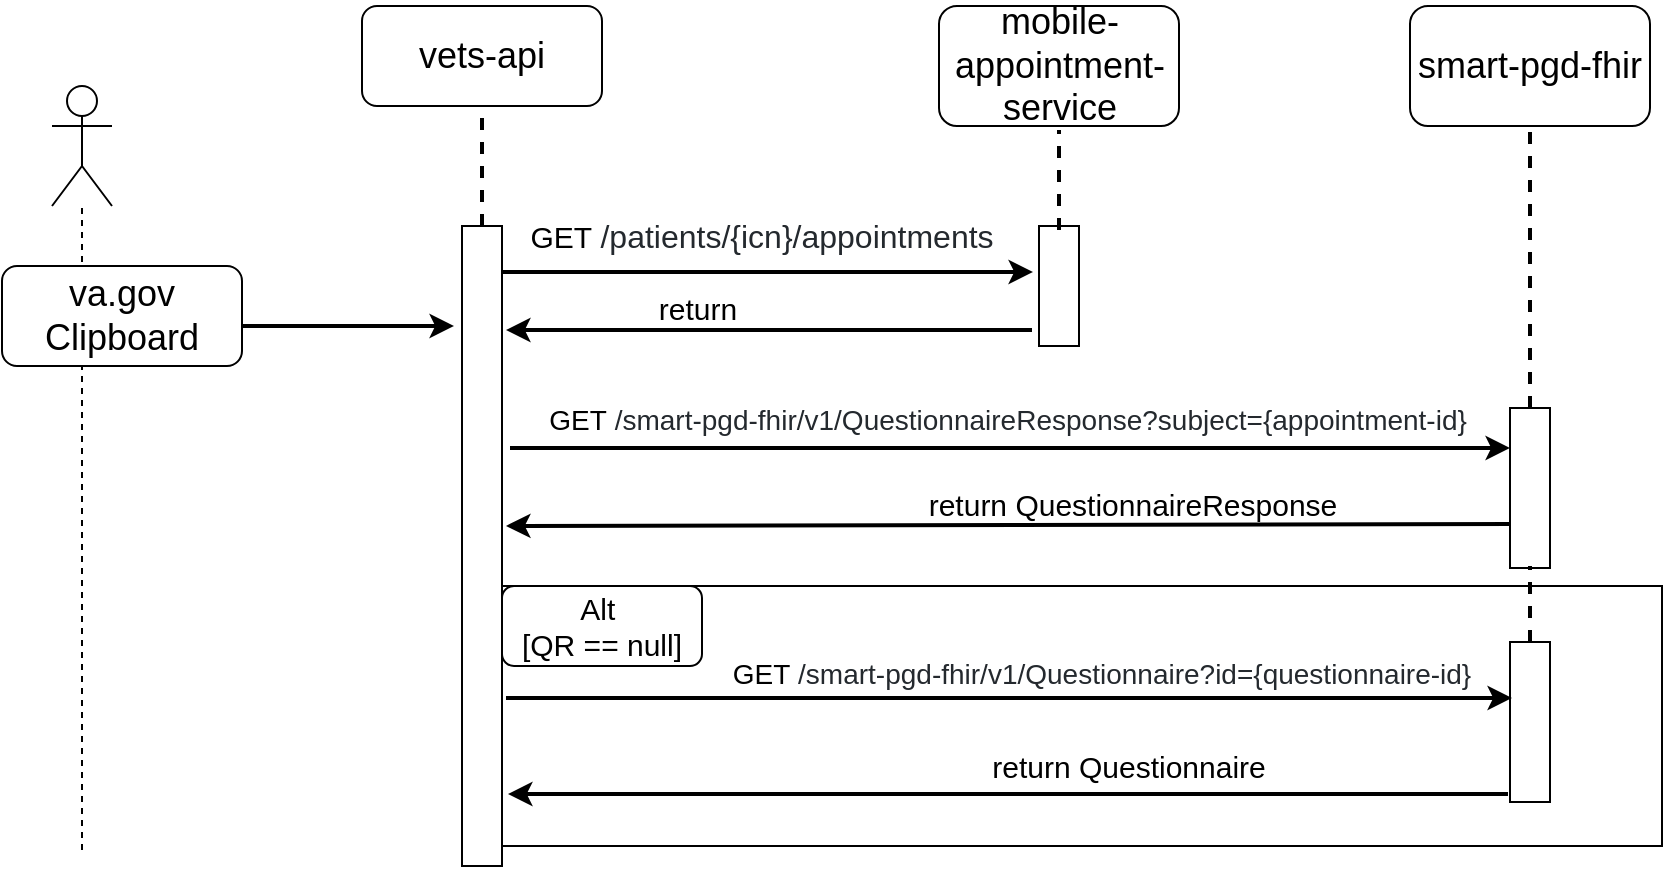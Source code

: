<mxfile version="13.7.3" type="device"><diagram id="4LoWcO1C7rsV_6aZql2c" name="Page-1"><mxGraphModel dx="1106" dy="495" grid="1" gridSize="10" guides="1" tooltips="1" connect="1" arrows="1" fold="1" page="1" pageScale="1" pageWidth="850" pageHeight="1100" math="0" shadow="0"><root><mxCell id="0"/><mxCell id="1" parent="0"/><mxCell id="785W98t3jJekhAdJIZ99-1" value="" style="rounded=0;whiteSpace=wrap;html=1;" parent="1" vertex="1"><mxGeometry x="230" y="120" width="20" height="320" as="geometry"/></mxCell><mxCell id="785W98t3jJekhAdJIZ99-2" value="&lt;font style=&quot;font-size: 18px&quot;&gt;vets-api&lt;/font&gt;" style="rounded=1;whiteSpace=wrap;html=1;strokeColor=#000000;fillColor=#ffffff;" parent="1" vertex="1"><mxGeometry x="180" y="10" width="120" height="50" as="geometry"/></mxCell><mxCell id="785W98t3jJekhAdJIZ99-3" value="" style="endArrow=none;dashed=1;html=1;strokeWidth=2;exitX=0.5;exitY=0;exitDx=0;exitDy=0;" parent="1" source="785W98t3jJekhAdJIZ99-1" edge="1"><mxGeometry width="50" height="50" relative="1" as="geometry"><mxPoint x="190" y="110" as="sourcePoint"/><mxPoint x="240" y="60" as="targetPoint"/></mxGeometry></mxCell><mxCell id="785W98t3jJekhAdJIZ99-4" value="" style="endArrow=none;dashed=1;html=1;" parent="1" target="785W98t3jJekhAdJIZ99-5" edge="1"><mxGeometry width="50" height="50" relative="1" as="geometry"><mxPoint x="40" y="432" as="sourcePoint"/><mxPoint x="40" y="80" as="targetPoint"/></mxGeometry></mxCell><mxCell id="785W98t3jJekhAdJIZ99-5" value="" style="shape=umlActor;verticalLabelPosition=bottom;verticalAlign=top;html=1;outlineConnect=0;" parent="1" vertex="1"><mxGeometry x="25" y="50" width="30" height="60" as="geometry"/></mxCell><mxCell id="785W98t3jJekhAdJIZ99-6" value="&lt;font style=&quot;font-size: 18px&quot;&gt;va.gov Clipboard&lt;/font&gt;" style="rounded=1;whiteSpace=wrap;html=1;strokeColor=#000000;fillColor=#ffffff;" parent="1" vertex="1"><mxGeometry y="140" width="120" height="50" as="geometry"/></mxCell><mxCell id="785W98t3jJekhAdJIZ99-7" value="" style="endArrow=classic;html=1;strokeWidth=2;" parent="1" edge="1"><mxGeometry width="50" height="50" relative="1" as="geometry"><mxPoint x="120" y="170" as="sourcePoint"/><mxPoint x="226" y="170" as="targetPoint"/></mxGeometry></mxCell><mxCell id="785W98t3jJekhAdJIZ99-8" value="" style="rounded=0;whiteSpace=wrap;html=1;" parent="1" vertex="1"><mxGeometry x="518.5" y="120" width="20" height="60" as="geometry"/></mxCell><mxCell id="785W98t3jJekhAdJIZ99-9" value="" style="endArrow=classic;html=1;strokeWidth=2;entryX=-0.15;entryY=0.383;entryDx=0;entryDy=0;entryPerimeter=0;" parent="1" edge="1" target="785W98t3jJekhAdJIZ99-8"><mxGeometry width="50" height="50" relative="1" as="geometry"><mxPoint x="250" y="143" as="sourcePoint"/><mxPoint x="436" y="140" as="targetPoint"/></mxGeometry></mxCell><mxCell id="785W98t3jJekhAdJIZ99-10" value="&lt;font style=&quot;font-size: 15px&quot;&gt;GET&amp;nbsp;&lt;/font&gt;&lt;span style=&quot;color: rgb(36 , 41 , 46) ; font-family: , , &amp;#34;segoe ui&amp;#34; , &amp;#34;helvetica&amp;#34; , &amp;#34;arial&amp;#34; , sans-serif , &amp;#34;apple color emoji&amp;#34; , &amp;#34;segoe ui emoji&amp;#34; ; font-size: 16px ; text-align: -webkit-left ; background-color: rgb(255 , 255 , 255)&quot;&gt;/patients/{icn}/appointments&lt;/span&gt;" style="text;html=1;strokeColor=none;fillColor=none;align=center;verticalAlign=middle;whiteSpace=wrap;rounded=0;" parent="1" vertex="1"><mxGeometry x="250" y="110" width="260" height="30" as="geometry"/></mxCell><mxCell id="785W98t3jJekhAdJIZ99-12" value="" style="endArrow=classic;html=1;strokeWidth=2;exitX=-0.175;exitY=0.867;exitDx=0;exitDy=0;exitPerimeter=0;" parent="1" edge="1" source="785W98t3jJekhAdJIZ99-8"><mxGeometry width="50" height="50" relative="1" as="geometry"><mxPoint x="470" y="172" as="sourcePoint"/><mxPoint x="252" y="172" as="targetPoint"/></mxGeometry></mxCell><mxCell id="785W98t3jJekhAdJIZ99-13" value="return" style="text;html=1;strokeColor=none;fillColor=none;align=center;verticalAlign=middle;whiteSpace=wrap;rounded=0;fontSize=15;" parent="1" vertex="1"><mxGeometry x="328" y="151" width="40" height="20" as="geometry"/></mxCell><mxCell id="785W98t3jJekhAdJIZ99-14" value="&lt;font style=&quot;font-size: 18px&quot;&gt;mobile-appointment-service&lt;/font&gt;" style="rounded=1;whiteSpace=wrap;html=1;strokeColor=#000000;fillColor=#ffffff;" parent="1" vertex="1"><mxGeometry x="468.5" y="10" width="120" height="60" as="geometry"/></mxCell><mxCell id="785W98t3jJekhAdJIZ99-15" value="" style="endArrow=none;dashed=1;html=1;strokeWidth=2;exitX=0.5;exitY=0;exitDx=0;exitDy=0;" parent="1" edge="1"><mxGeometry width="50" height="50" relative="1" as="geometry"><mxPoint x="528.5" y="122" as="sourcePoint"/><mxPoint x="528.5" y="72" as="targetPoint"/></mxGeometry></mxCell><mxCell id="785W98t3jJekhAdJIZ99-18" value="" style="endArrow=classic;html=1;strokeWidth=2;exitX=1.2;exitY=0.347;exitDx=0;exitDy=0;exitPerimeter=0;entryX=0;entryY=0.25;entryDx=0;entryDy=0;" parent="1" source="785W98t3jJekhAdJIZ99-1" target="785W98t3jJekhAdJIZ99-17" edge="1"><mxGeometry width="50" height="50" relative="1" as="geometry"><mxPoint x="440" y="230" as="sourcePoint"/><mxPoint x="590" y="230" as="targetPoint"/></mxGeometry></mxCell><mxCell id="785W98t3jJekhAdJIZ99-19" value="&lt;font style=&quot;font-size: 14px;&quot;&gt;GET&amp;nbsp;&lt;span style=&quot;color: rgb(36, 41, 46); font-size: 14px; text-align: -webkit-left; background-color: rgb(255, 255, 255);&quot;&gt;/smart-pgd-fhir/v1/QuestionnaireResponse?subject={appointment-id}&lt;/span&gt;&amp;nbsp;&lt;br style=&quot;font-size: 14px;&quot;&gt;&lt;br style=&quot;font-size: 14px;&quot;&gt;&lt;/font&gt;" style="text;html=1;strokeColor=none;fillColor=none;align=center;verticalAlign=middle;whiteSpace=wrap;rounded=0;fontSize=14;" parent="1" vertex="1"><mxGeometry x="260" y="205" width="490" height="40" as="geometry"/></mxCell><mxCell id="785W98t3jJekhAdJIZ99-20" value="" style="endArrow=classic;html=1;strokeWidth=2;entryX=1.1;entryY=0.478;entryDx=0;entryDy=0;entryPerimeter=0;exitX=0.05;exitY=0.888;exitDx=0;exitDy=0;exitPerimeter=0;" parent="1" edge="1"><mxGeometry width="50" height="50" relative="1" as="geometry"><mxPoint x="755" y="269.04" as="sourcePoint"/><mxPoint x="252" y="269.96" as="targetPoint"/></mxGeometry></mxCell><mxCell id="785W98t3jJekhAdJIZ99-21" value="return QuestionnaireResponse" style="text;html=1;strokeColor=none;fillColor=none;align=center;verticalAlign=middle;whiteSpace=wrap;rounded=0;fontSize=15;" parent="1" vertex="1"><mxGeometry x="429.5" y="249" width="271" height="20" as="geometry"/></mxCell><mxCell id="785W98t3jJekhAdJIZ99-22" value="&lt;font style=&quot;font-size: 18px&quot;&gt;smart-pgd-fhir&lt;/font&gt;" style="rounded=1;whiteSpace=wrap;html=1;strokeColor=#000000;fillColor=#ffffff;" parent="1" vertex="1"><mxGeometry x="704" y="10" width="120" height="60" as="geometry"/></mxCell><mxCell id="785W98t3jJekhAdJIZ99-23" value="" style="endArrow=none;dashed=1;html=1;strokeWidth=2;exitX=0.5;exitY=0;exitDx=0;exitDy=0;exitPerimeter=0;" parent="1" source="785W98t3jJekhAdJIZ99-17" edge="1"><mxGeometry width="50" height="50" relative="1" as="geometry"><mxPoint x="764" y="200" as="sourcePoint"/><mxPoint x="764" y="72" as="targetPoint"/></mxGeometry></mxCell><mxCell id="785W98t3jJekhAdJIZ99-25" value="" style="rounded=0;whiteSpace=wrap;html=1;fontSize=15;" parent="1" vertex="1"><mxGeometry x="250" y="300" width="580" height="130" as="geometry"/></mxCell><mxCell id="785W98t3jJekhAdJIZ99-17" value="" style="rounded=0;whiteSpace=wrap;html=1;" parent="1" vertex="1"><mxGeometry x="754" y="211" width="20" height="80" as="geometry"/></mxCell><mxCell id="785W98t3jJekhAdJIZ99-26" value="" style="endArrow=none;dashed=1;html=1;strokeWidth=2;exitX=0.5;exitY=0;exitDx=0;exitDy=0;exitPerimeter=0;" parent="1" source="785W98t3jJekhAdJIZ99-27" edge="1"><mxGeometry width="50" height="50" relative="1" as="geometry"><mxPoint x="764" y="318" as="sourcePoint"/><mxPoint x="764" y="290" as="targetPoint"/></mxGeometry></mxCell><mxCell id="785W98t3jJekhAdJIZ99-27" value="" style="rounded=0;whiteSpace=wrap;html=1;" parent="1" vertex="1"><mxGeometry x="754" y="328" width="20" height="80" as="geometry"/></mxCell><mxCell id="785W98t3jJekhAdJIZ99-30" value="Alt&amp;nbsp;&lt;br&gt;[QR == null]" style="rounded=1;whiteSpace=wrap;html=1;fontSize=15;" parent="1" vertex="1"><mxGeometry x="250" y="300" width="100" height="40" as="geometry"/></mxCell><mxCell id="785W98t3jJekhAdJIZ99-32" value="" style="endArrow=classic;html=1;strokeWidth=2;entryX=0.05;entryY=0.35;entryDx=0;entryDy=0;entryPerimeter=0;" parent="1" target="785W98t3jJekhAdJIZ99-27" edge="1"><mxGeometry width="50" height="50" relative="1" as="geometry"><mxPoint x="252" y="356" as="sourcePoint"/><mxPoint x="590" y="351" as="targetPoint"/></mxGeometry></mxCell><mxCell id="785W98t3jJekhAdJIZ99-33" value="&lt;font style=&quot;font-size: 14px&quot;&gt;GET&amp;nbsp;&lt;span style=&quot;color: rgb(36 , 41 , 46) ; text-align: -webkit-left ; background-color: rgb(255 , 255 , 255)&quot;&gt;/smart-pgd-fhir/v1/Questionnaire?id={questionnaire-id}&lt;/span&gt;&lt;br&gt;&lt;/font&gt;" style="text;html=1;strokeColor=none;fillColor=none;align=center;verticalAlign=middle;whiteSpace=wrap;rounded=0;" parent="1" vertex="1"><mxGeometry x="360" y="324" width="380" height="40" as="geometry"/></mxCell><mxCell id="785W98t3jJekhAdJIZ99-34" value="" style="endArrow=classic;html=1;strokeWidth=2;entryX=1.1;entryY=0.478;entryDx=0;entryDy=0;entryPerimeter=0;" parent="1" edge="1"><mxGeometry width="50" height="50" relative="1" as="geometry"><mxPoint x="753" y="404" as="sourcePoint"/><mxPoint x="253" y="403.96" as="targetPoint"/></mxGeometry></mxCell><mxCell id="785W98t3jJekhAdJIZ99-35" value="return Questionnaire" style="text;html=1;strokeColor=none;fillColor=none;align=center;verticalAlign=middle;whiteSpace=wrap;rounded=0;fontSize=15;" parent="1" vertex="1"><mxGeometry x="468.5" y="380" width="189" height="20" as="geometry"/></mxCell></root></mxGraphModel></diagram></mxfile>